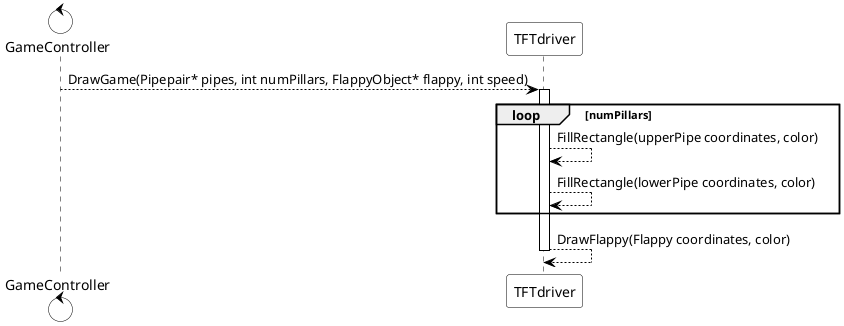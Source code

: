 @startuml
skinparam sequence {
    ArrowColor Black
    ActorBorderColor Black
    LifeLineBorderColor Black
    ArrowMessageAlignment center
    ParticipantBorderColor Black
    ParticipantBackgroundColor White
    BoxBorderColor Black
}

skinparam Collections {
    BorderColor Black
    BackgroundColor White
}

skinparam control{
    BorderColor Black
    BackgroundColor White
}
control GameController
participant TFTdriver
GameController-->TFTdriver : DrawGame(Pipepair* pipes, int numPillars, FlappyObject* flappy, int speed)
activate TFTdriver
loop numPillars
    TFTdriver-->TFTdriver : FillRectangle(upperPipe coordinates, color)
    TFTdriver-->TFTdriver : FillRectangle(lowerPipe coordinates, color)
end
TFTdriver-->TFTdriver : DrawFlappy(Flappy coordinates, color)
deactivate TFTdriver
@enduml